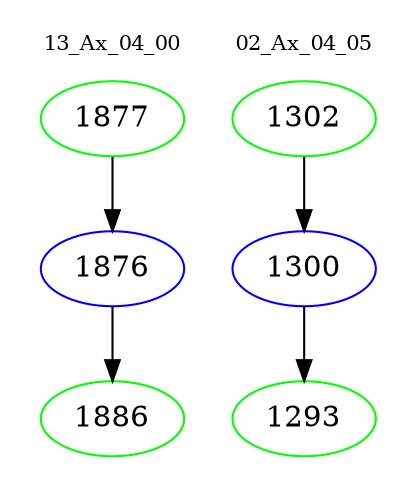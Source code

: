 digraph{
subgraph cluster_0 {
color = white
label = "13_Ax_04_00";
fontsize=10;
T0_1877 [label="1877", color="green"]
T0_1877 -> T0_1876 [color="black"]
T0_1876 [label="1876", color="blue"]
T0_1876 -> T0_1886 [color="black"]
T0_1886 [label="1886", color="green"]
}
subgraph cluster_1 {
color = white
label = "02_Ax_04_05";
fontsize=10;
T1_1302 [label="1302", color="green"]
T1_1302 -> T1_1300 [color="black"]
T1_1300 [label="1300", color="blue"]
T1_1300 -> T1_1293 [color="black"]
T1_1293 [label="1293", color="green"]
}
}
